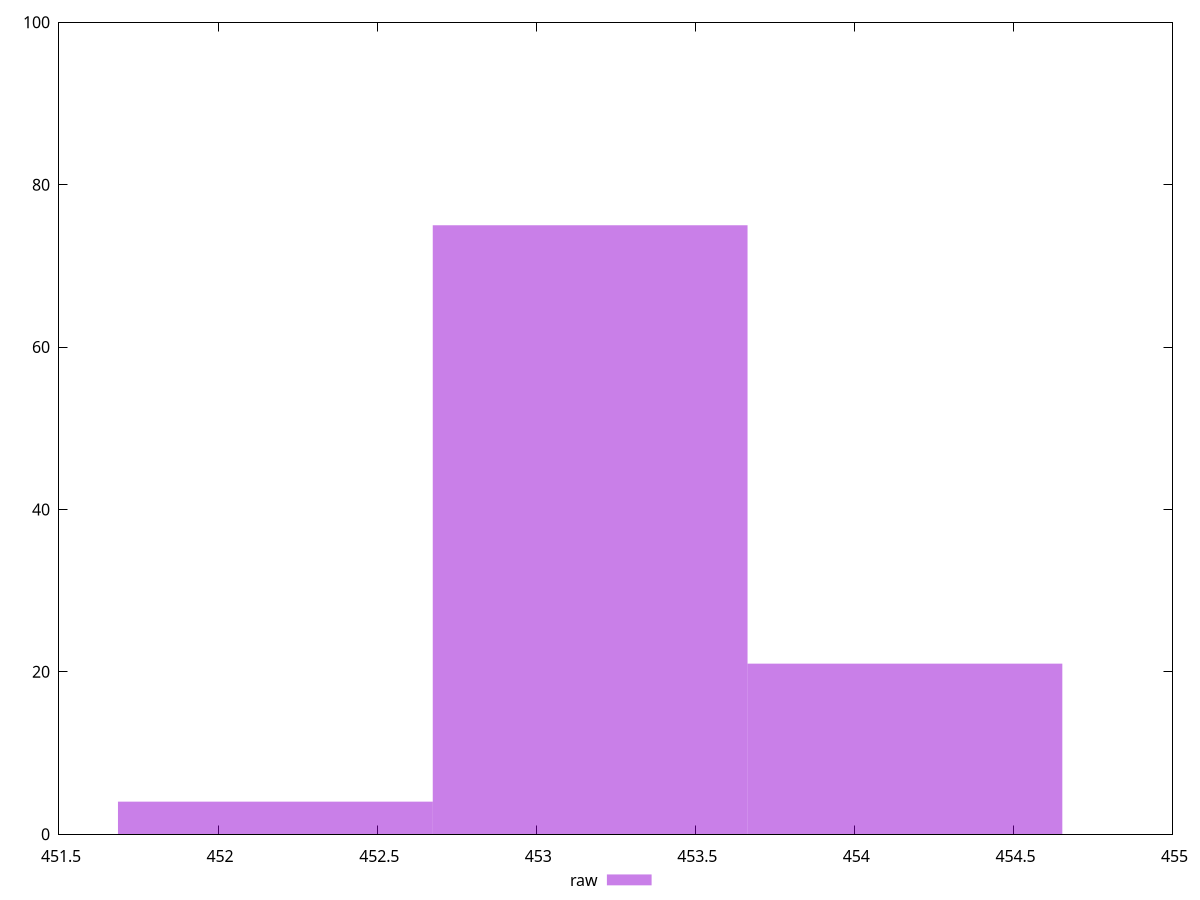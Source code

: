 reset
set terminal svg size 640, 490 enhanced background rgb 'white'
set output "reprap/uses-rel-preload/samples/pages+cached+noexternal+nofonts+nosvg+noimg/raw/histogram.svg"

$raw <<EOF
454.1589785627802 21
453.169525450443 75
452.1800723381058 4
EOF

set key outside below
set boxwidth 0.9894531123372118
set yrange [0:100]
set style fill transparent solid 0.5 noborder

plot \
  $raw title "raw" with boxes, \


reset